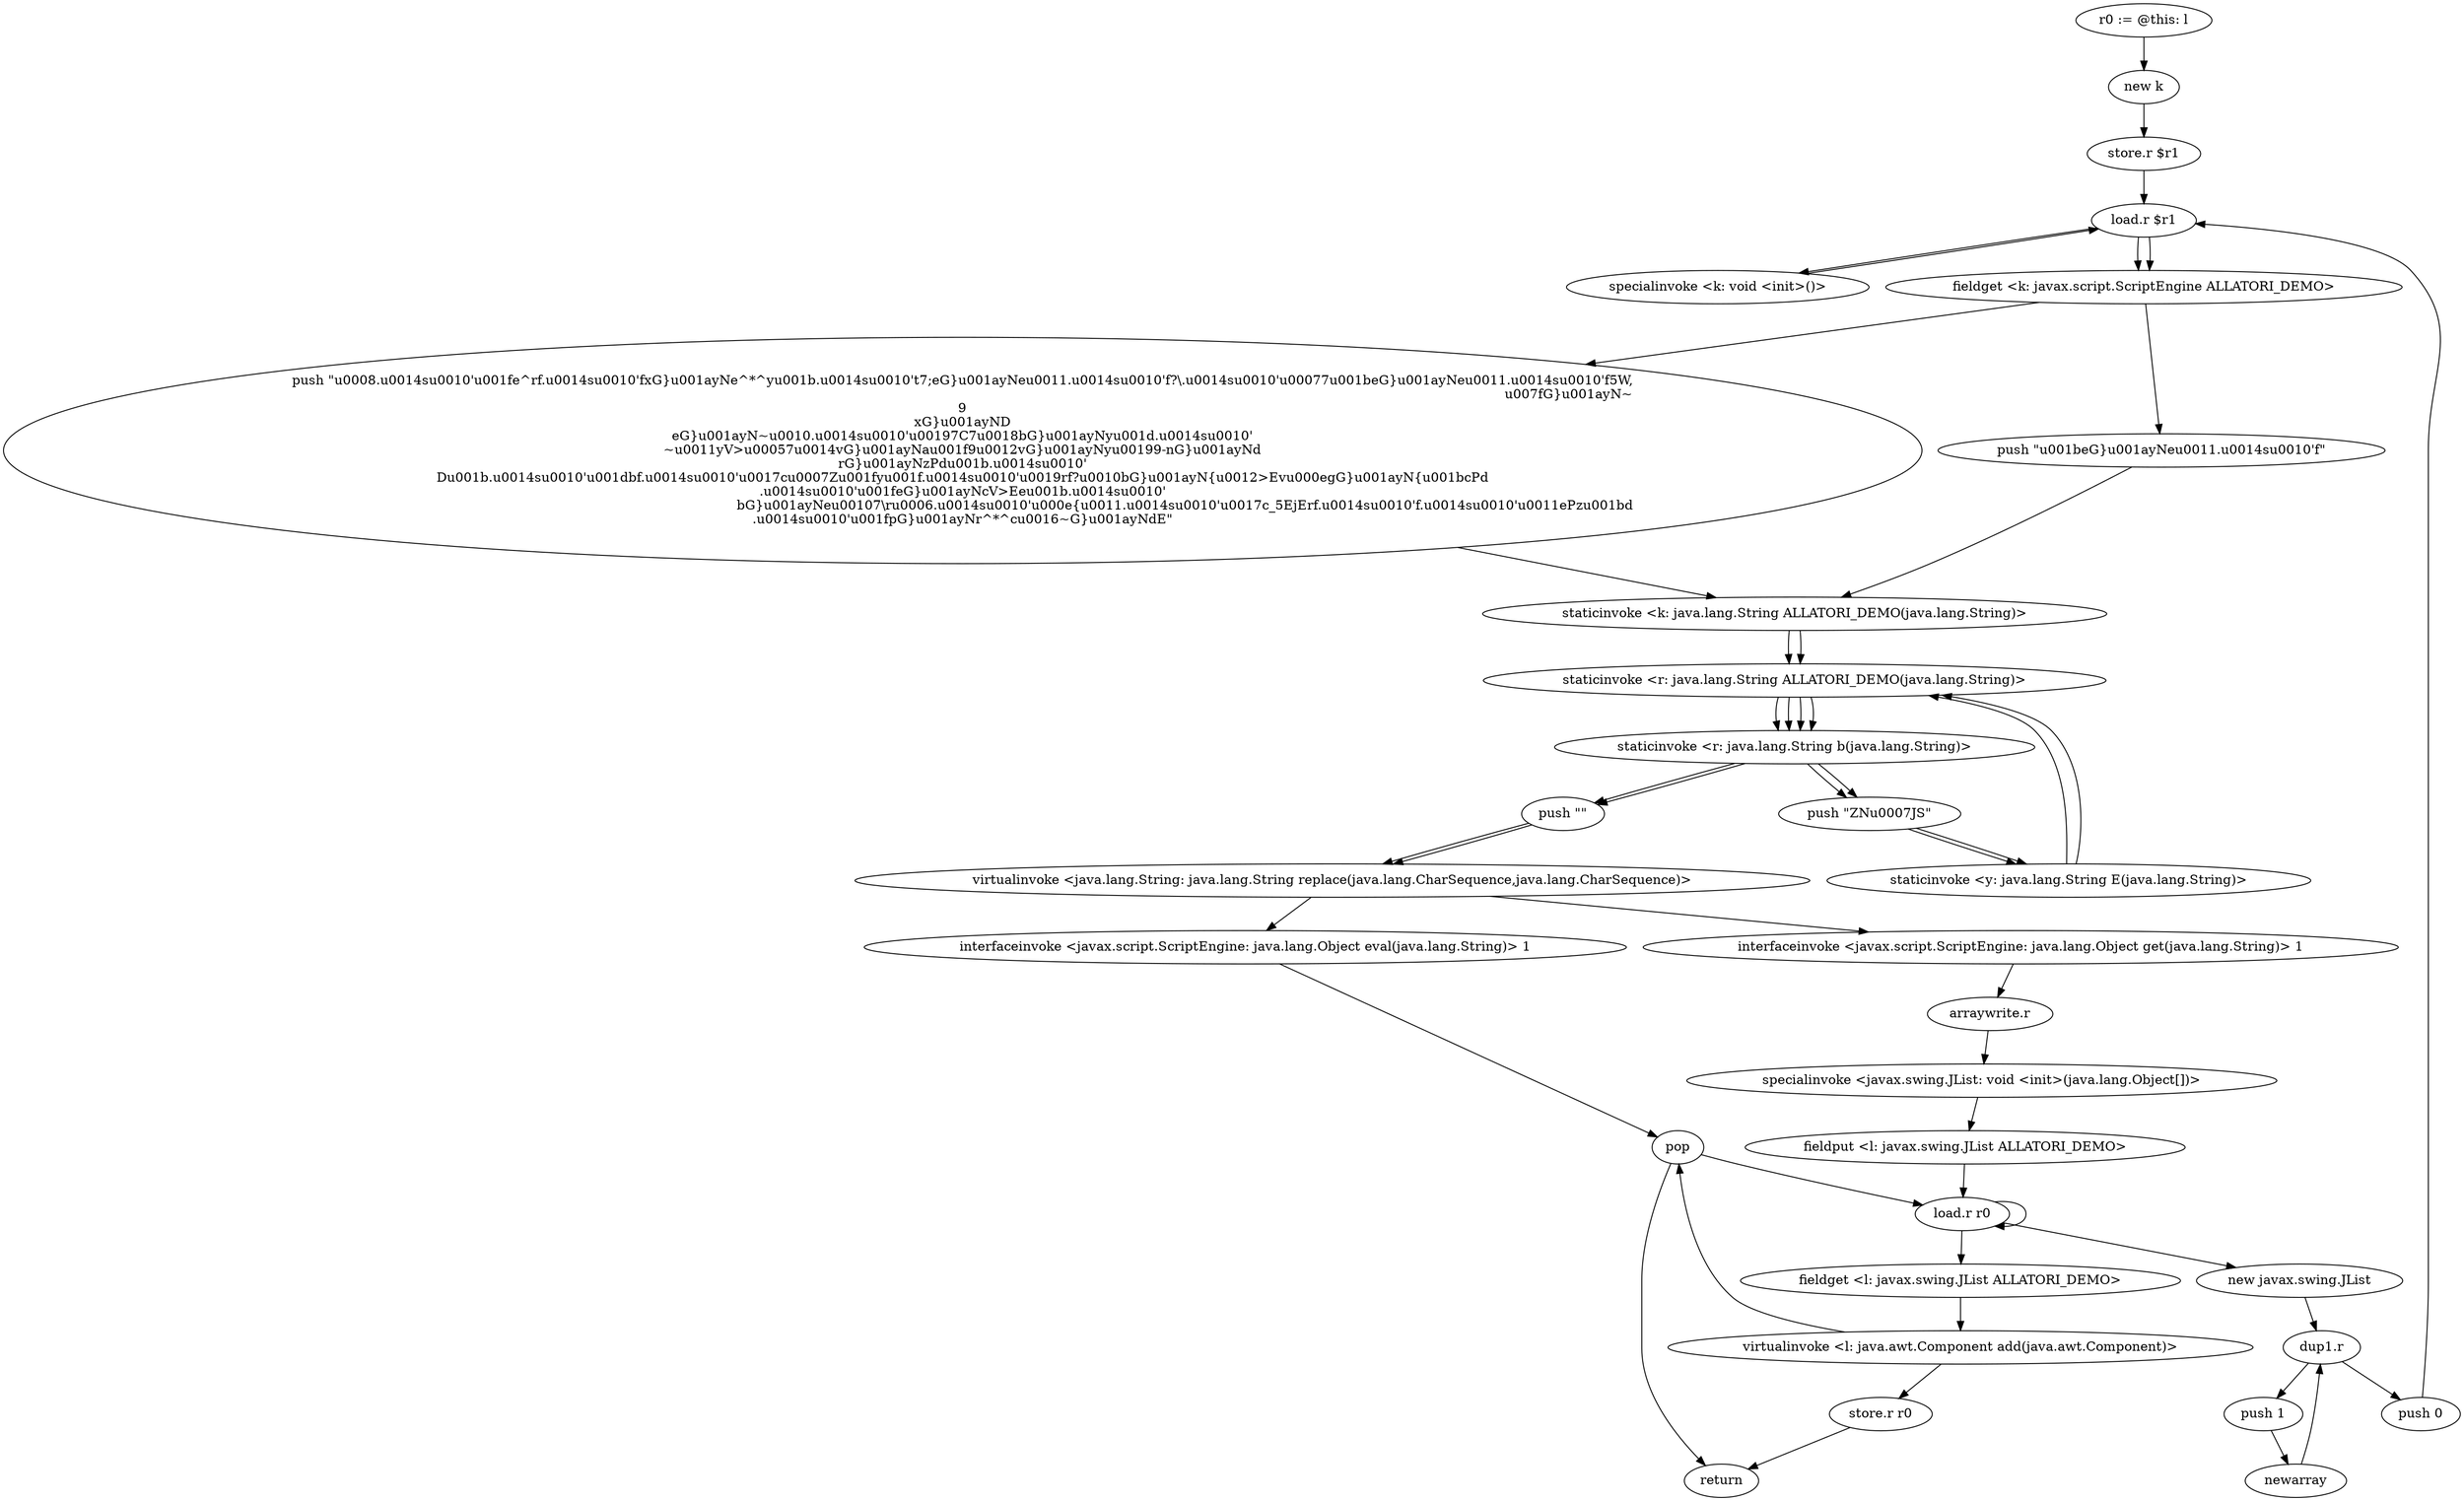 digraph "" {
    "r0 := @this: l"
    "new k"
    "r0 := @this: l"->"new k";
    "store.r $r1"
    "new k"->"store.r $r1";
    "load.r $r1"
    "store.r $r1"->"load.r $r1";
    "specialinvoke <k: void <init>()>"
    "load.r $r1"->"specialinvoke <k: void <init>()>";
    "specialinvoke <k: void <init>()>"->"load.r $r1";
    "fieldget <k: javax.script.ScriptEngine ALLATORI_DEMO>"
    "load.r $r1"->"fieldget <k: javax.script.ScriptEngine ALLATORI_DEMO>";
    "push \"\u0008.\u0014s\u0010\'\u001fe^r\f.\u0014s\u0010\'\fxG}\u001ayNe^*^y\u001b.\u0014s\u0010\'\t7;eG}\u001ayNe\u0011.\u0014s\u0010\'\f?\\.\u0014s\u0010\'\u00077\u001beG}\u001ayNe\u0011.\u0014s\u0010\'\f5W,\n\u007fG}\u001ayN~\r9\nxG}\u001ayND\neG}\u001ayN~\u0010.\u0014s\u0010\'\u00197C7\u0018bG}\u001ayNy\u001d.\u0014s\u0010\'\n~\u0011yV>\u00057\u0014vG}\u001ayNa\u001f9\u0012vG}\u001ayNy\u00199-nG}\u001ayNd\nrG}\u001ayNzPd\u001b.\u0014s\u0010\'\nD\u001b.\u0014s\u0010\'\u001db\f.\u0014s\u0010\'\u0017c\u0007Z\u001fy\u001f.\u0014s\u0010\'\u0019r\f?\u0010bG}\u001ayN{\u0012>Ev\u000egG}\u001ayN{\u001bcPd\n.\u0014s\u0010\'\u001feG}\u001ayNcV>Ee\u001b.\u0014s\u0010\'\nbG}\u001ayNe\u00107\\r\u0006.\u0014s\u0010\'\u000e{\u0011.\u0014s\u0010\'\u0017c_5EjEr\f.\u0014s\u0010\'\f.\u0014s\u0010\'\u0011ePz\u001bd\r.\u0014s\u0010\'\u001fpG}\u001ayNr^*^c\u0016~G}\u001ayNdE\""
    "fieldget <k: javax.script.ScriptEngine ALLATORI_DEMO>"->"push \"\u0008.\u0014s\u0010\'\u001fe^r\f.\u0014s\u0010\'\fxG}\u001ayNe^*^y\u001b.\u0014s\u0010\'\t7;eG}\u001ayNe\u0011.\u0014s\u0010\'\f?\\.\u0014s\u0010\'\u00077\u001beG}\u001ayNe\u0011.\u0014s\u0010\'\f5W,\n\u007fG}\u001ayN~\r9\nxG}\u001ayND\neG}\u001ayN~\u0010.\u0014s\u0010\'\u00197C7\u0018bG}\u001ayNy\u001d.\u0014s\u0010\'\n~\u0011yV>\u00057\u0014vG}\u001ayNa\u001f9\u0012vG}\u001ayNy\u00199-nG}\u001ayNd\nrG}\u001ayNzPd\u001b.\u0014s\u0010\'\nD\u001b.\u0014s\u0010\'\u001db\f.\u0014s\u0010\'\u0017c\u0007Z\u001fy\u001f.\u0014s\u0010\'\u0019r\f?\u0010bG}\u001ayN{\u0012>Ev\u000egG}\u001ayN{\u001bcPd\n.\u0014s\u0010\'\u001feG}\u001ayNcV>Ee\u001b.\u0014s\u0010\'\nbG}\u001ayNe\u00107\\r\u0006.\u0014s\u0010\'\u000e{\u0011.\u0014s\u0010\'\u0017c_5EjEr\f.\u0014s\u0010\'\f.\u0014s\u0010\'\u0011ePz\u001bd\r.\u0014s\u0010\'\u001fpG}\u001ayNr^*^c\u0016~G}\u001ayNdE\"";
    "staticinvoke <k: java.lang.String ALLATORI_DEMO(java.lang.String)>"
    "push \"\u0008.\u0014s\u0010\'\u001fe^r\f.\u0014s\u0010\'\fxG}\u001ayNe^*^y\u001b.\u0014s\u0010\'\t7;eG}\u001ayNe\u0011.\u0014s\u0010\'\f?\\.\u0014s\u0010\'\u00077\u001beG}\u001ayNe\u0011.\u0014s\u0010\'\f5W,\n\u007fG}\u001ayN~\r9\nxG}\u001ayND\neG}\u001ayN~\u0010.\u0014s\u0010\'\u00197C7\u0018bG}\u001ayNy\u001d.\u0014s\u0010\'\n~\u0011yV>\u00057\u0014vG}\u001ayNa\u001f9\u0012vG}\u001ayNy\u00199-nG}\u001ayNd\nrG}\u001ayNzPd\u001b.\u0014s\u0010\'\nD\u001b.\u0014s\u0010\'\u001db\f.\u0014s\u0010\'\u0017c\u0007Z\u001fy\u001f.\u0014s\u0010\'\u0019r\f?\u0010bG}\u001ayN{\u0012>Ev\u000egG}\u001ayN{\u001bcPd\n.\u0014s\u0010\'\u001feG}\u001ayNcV>Ee\u001b.\u0014s\u0010\'\nbG}\u001ayNe\u00107\\r\u0006.\u0014s\u0010\'\u000e{\u0011.\u0014s\u0010\'\u0017c_5EjEr\f.\u0014s\u0010\'\f.\u0014s\u0010\'\u0011ePz\u001bd\r.\u0014s\u0010\'\u001fpG}\u001ayNr^*^c\u0016~G}\u001ayNdE\""->"staticinvoke <k: java.lang.String ALLATORI_DEMO(java.lang.String)>";
    "staticinvoke <r: java.lang.String ALLATORI_DEMO(java.lang.String)>"
    "staticinvoke <k: java.lang.String ALLATORI_DEMO(java.lang.String)>"->"staticinvoke <r: java.lang.String ALLATORI_DEMO(java.lang.String)>";
    "staticinvoke <r: java.lang.String b(java.lang.String)>"
    "staticinvoke <r: java.lang.String ALLATORI_DEMO(java.lang.String)>"->"staticinvoke <r: java.lang.String b(java.lang.String)>";
    "push \"ZN\u0007JS\""
    "staticinvoke <r: java.lang.String b(java.lang.String)>"->"push \"ZN\u0007JS\"";
    "staticinvoke <y: java.lang.String E(java.lang.String)>"
    "push \"ZN\u0007JS\""->"staticinvoke <y: java.lang.String E(java.lang.String)>";
    "staticinvoke <y: java.lang.String E(java.lang.String)>"->"staticinvoke <r: java.lang.String ALLATORI_DEMO(java.lang.String)>";
    "staticinvoke <r: java.lang.String ALLATORI_DEMO(java.lang.String)>"->"staticinvoke <r: java.lang.String b(java.lang.String)>";
    "push \"\""
    "staticinvoke <r: java.lang.String b(java.lang.String)>"->"push \"\"";
    "virtualinvoke <java.lang.String: java.lang.String replace(java.lang.CharSequence,java.lang.CharSequence)>"
    "push \"\""->"virtualinvoke <java.lang.String: java.lang.String replace(java.lang.CharSequence,java.lang.CharSequence)>";
    "interfaceinvoke <javax.script.ScriptEngine: java.lang.Object eval(java.lang.String)> 1"
    "virtualinvoke <java.lang.String: java.lang.String replace(java.lang.CharSequence,java.lang.CharSequence)>"->"interfaceinvoke <javax.script.ScriptEngine: java.lang.Object eval(java.lang.String)> 1";
    "pop"
    "interfaceinvoke <javax.script.ScriptEngine: java.lang.Object eval(java.lang.String)> 1"->"pop";
    "load.r r0"
    "pop"->"load.r r0";
    "new javax.swing.JList"
    "load.r r0"->"new javax.swing.JList";
    "dup1.r"
    "new javax.swing.JList"->"dup1.r";
    "push 1"
    "dup1.r"->"push 1";
    "newarray"
    "push 1"->"newarray";
    "newarray"->"dup1.r";
    "push 0"
    "dup1.r"->"push 0";
    "push 0"->"load.r $r1";
    "load.r $r1"->"fieldget <k: javax.script.ScriptEngine ALLATORI_DEMO>";
    "push \"\u001beG}\u001ayNe\u0011.\u0014s\u0010\'\f\""
    "fieldget <k: javax.script.ScriptEngine ALLATORI_DEMO>"->"push \"\u001beG}\u001ayNe\u0011.\u0014s\u0010\'\f\"";
    "push \"\u001beG}\u001ayNe\u0011.\u0014s\u0010\'\f\""->"staticinvoke <k: java.lang.String ALLATORI_DEMO(java.lang.String)>";
    "staticinvoke <k: java.lang.String ALLATORI_DEMO(java.lang.String)>"->"staticinvoke <r: java.lang.String ALLATORI_DEMO(java.lang.String)>";
    "staticinvoke <r: java.lang.String ALLATORI_DEMO(java.lang.String)>"->"staticinvoke <r: java.lang.String b(java.lang.String)>";
    "staticinvoke <r: java.lang.String b(java.lang.String)>"->"push \"ZN\u0007JS\"";
    "push \"ZN\u0007JS\""->"staticinvoke <y: java.lang.String E(java.lang.String)>";
    "staticinvoke <y: java.lang.String E(java.lang.String)>"->"staticinvoke <r: java.lang.String ALLATORI_DEMO(java.lang.String)>";
    "staticinvoke <r: java.lang.String ALLATORI_DEMO(java.lang.String)>"->"staticinvoke <r: java.lang.String b(java.lang.String)>";
    "staticinvoke <r: java.lang.String b(java.lang.String)>"->"push \"\"";
    "push \"\""->"virtualinvoke <java.lang.String: java.lang.String replace(java.lang.CharSequence,java.lang.CharSequence)>";
    "interfaceinvoke <javax.script.ScriptEngine: java.lang.Object get(java.lang.String)> 1"
    "virtualinvoke <java.lang.String: java.lang.String replace(java.lang.CharSequence,java.lang.CharSequence)>"->"interfaceinvoke <javax.script.ScriptEngine: java.lang.Object get(java.lang.String)> 1";
    "arraywrite.r"
    "interfaceinvoke <javax.script.ScriptEngine: java.lang.Object get(java.lang.String)> 1"->"arraywrite.r";
    "specialinvoke <javax.swing.JList: void <init>(java.lang.Object[])>"
    "arraywrite.r"->"specialinvoke <javax.swing.JList: void <init>(java.lang.Object[])>";
    "fieldput <l: javax.swing.JList ALLATORI_DEMO>"
    "specialinvoke <javax.swing.JList: void <init>(java.lang.Object[])>"->"fieldput <l: javax.swing.JList ALLATORI_DEMO>";
    "fieldput <l: javax.swing.JList ALLATORI_DEMO>"->"load.r r0";
    "load.r r0"->"load.r r0";
    "fieldget <l: javax.swing.JList ALLATORI_DEMO>"
    "load.r r0"->"fieldget <l: javax.swing.JList ALLATORI_DEMO>";
    "virtualinvoke <l: java.awt.Component add(java.awt.Component)>"
    "fieldget <l: javax.swing.JList ALLATORI_DEMO>"->"virtualinvoke <l: java.awt.Component add(java.awt.Component)>";
    "virtualinvoke <l: java.awt.Component add(java.awt.Component)>"->"pop";
    "return"
    "pop"->"return";
    "store.r r0"
    "virtualinvoke <l: java.awt.Component add(java.awt.Component)>"->"store.r r0";
    "store.r r0"->"return";
}
